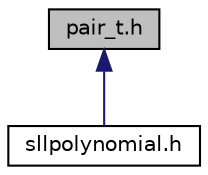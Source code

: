 digraph "pair_t.h"
{
  edge [fontname="Helvetica",fontsize="10",labelfontname="Helvetica",labelfontsize="10"];
  node [fontname="Helvetica",fontsize="10",shape=record];
  Node2 [label="pair_t.h",height=0.2,width=0.4,color="black", fillcolor="grey75", style="filled", fontcolor="black"];
  Node2 -> Node3 [dir="back",color="midnightblue",fontsize="10",style="solid"];
  Node3 [label="sllpolynomial.h",height=0.2,width=0.4,color="black", fillcolor="white", style="filled",URL="$sllpolynomial_8h.html",tooltip="programa proporcionado por el profesorado para realizar la práctica 4 de Algoritmos y estructura de d..."];
}
